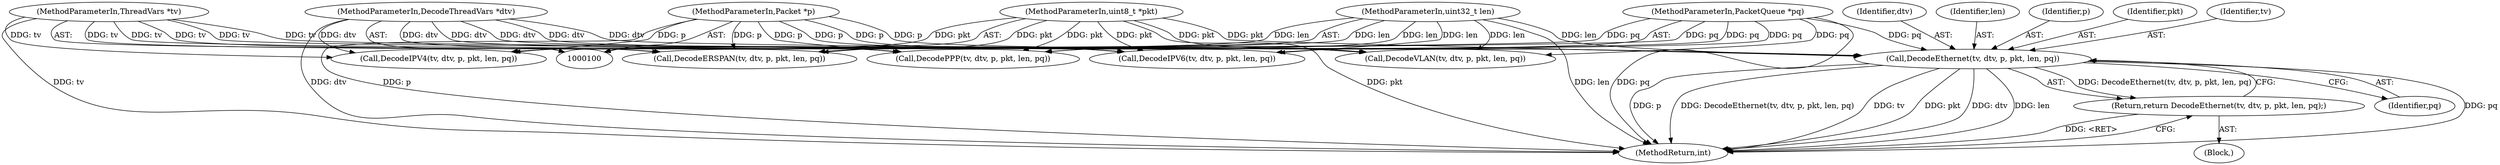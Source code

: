 digraph "0_suricata_11f3659f64a4e42e90cb3c09fcef66894205aefe_1@pointer" {
"1000151" [label="(Call,DecodeEthernet(tv, dtv, p, pkt, len, pq))"];
"1000101" [label="(MethodParameterIn,ThreadVars *tv)"];
"1000102" [label="(MethodParameterIn,DecodeThreadVars *dtv)"];
"1000103" [label="(MethodParameterIn,Packet *p)"];
"1000104" [label="(MethodParameterIn,uint8_t *pkt)"];
"1000105" [label="(MethodParameterIn,uint32_t len)"];
"1000106" [label="(MethodParameterIn,PacketQueue *pq)"];
"1000150" [label="(Return,return DecodeEthernet(tv, dtv, p, pkt, len, pq);)"];
"1000160" [label="(Call,DecodeERSPAN(tv, dtv, p, pkt, len, pq))"];
"1000104" [label="(MethodParameterIn,uint8_t *pkt)"];
"1000153" [label="(Identifier,dtv)"];
"1000157" [label="(Identifier,pq)"];
"1000151" [label="(Call,DecodeEthernet(tv, dtv, p, pkt, len, pq))"];
"1000114" [label="(Call,DecodePPP(tv, dtv, p, pkt, len, pq))"];
"1000106" [label="(MethodParameterIn,PacketQueue *pq)"];
"1000103" [label="(MethodParameterIn,Packet *p)"];
"1000105" [label="(MethodParameterIn,uint32_t len)"];
"1000101" [label="(MethodParameterIn,ThreadVars *tv)"];
"1000150" [label="(Return,return DecodeEthernet(tv, dtv, p, pkt, len, pq);)"];
"1000156" [label="(Identifier,len)"];
"1000111" [label="(Block,)"];
"1000102" [label="(MethodParameterIn,DecodeThreadVars *dtv)"];
"1000174" [label="(MethodReturn,int)"];
"1000133" [label="(Call,DecodeIPV6(tv, dtv, p, pkt, len, pq))"];
"1000142" [label="(Call,DecodeVLAN(tv, dtv, p, pkt, len, pq))"];
"1000154" [label="(Identifier,p)"];
"1000155" [label="(Identifier,pkt)"];
"1000123" [label="(Call,DecodeIPV4(tv, dtv, p, pkt, len, pq))"];
"1000152" [label="(Identifier,tv)"];
"1000151" -> "1000150"  [label="AST: "];
"1000151" -> "1000157"  [label="CFG: "];
"1000152" -> "1000151"  [label="AST: "];
"1000153" -> "1000151"  [label="AST: "];
"1000154" -> "1000151"  [label="AST: "];
"1000155" -> "1000151"  [label="AST: "];
"1000156" -> "1000151"  [label="AST: "];
"1000157" -> "1000151"  [label="AST: "];
"1000150" -> "1000151"  [label="CFG: "];
"1000151" -> "1000174"  [label="DDG: pq"];
"1000151" -> "1000174"  [label="DDG: p"];
"1000151" -> "1000174"  [label="DDG: DecodeEthernet(tv, dtv, p, pkt, len, pq)"];
"1000151" -> "1000174"  [label="DDG: tv"];
"1000151" -> "1000174"  [label="DDG: pkt"];
"1000151" -> "1000174"  [label="DDG: dtv"];
"1000151" -> "1000174"  [label="DDG: len"];
"1000151" -> "1000150"  [label="DDG: DecodeEthernet(tv, dtv, p, pkt, len, pq)"];
"1000101" -> "1000151"  [label="DDG: tv"];
"1000102" -> "1000151"  [label="DDG: dtv"];
"1000103" -> "1000151"  [label="DDG: p"];
"1000104" -> "1000151"  [label="DDG: pkt"];
"1000105" -> "1000151"  [label="DDG: len"];
"1000106" -> "1000151"  [label="DDG: pq"];
"1000101" -> "1000100"  [label="AST: "];
"1000101" -> "1000174"  [label="DDG: tv"];
"1000101" -> "1000114"  [label="DDG: tv"];
"1000101" -> "1000123"  [label="DDG: tv"];
"1000101" -> "1000133"  [label="DDG: tv"];
"1000101" -> "1000142"  [label="DDG: tv"];
"1000101" -> "1000160"  [label="DDG: tv"];
"1000102" -> "1000100"  [label="AST: "];
"1000102" -> "1000174"  [label="DDG: dtv"];
"1000102" -> "1000114"  [label="DDG: dtv"];
"1000102" -> "1000123"  [label="DDG: dtv"];
"1000102" -> "1000133"  [label="DDG: dtv"];
"1000102" -> "1000142"  [label="DDG: dtv"];
"1000102" -> "1000160"  [label="DDG: dtv"];
"1000103" -> "1000100"  [label="AST: "];
"1000103" -> "1000174"  [label="DDG: p"];
"1000103" -> "1000114"  [label="DDG: p"];
"1000103" -> "1000123"  [label="DDG: p"];
"1000103" -> "1000133"  [label="DDG: p"];
"1000103" -> "1000142"  [label="DDG: p"];
"1000103" -> "1000160"  [label="DDG: p"];
"1000104" -> "1000100"  [label="AST: "];
"1000104" -> "1000174"  [label="DDG: pkt"];
"1000104" -> "1000114"  [label="DDG: pkt"];
"1000104" -> "1000123"  [label="DDG: pkt"];
"1000104" -> "1000133"  [label="DDG: pkt"];
"1000104" -> "1000142"  [label="DDG: pkt"];
"1000104" -> "1000160"  [label="DDG: pkt"];
"1000105" -> "1000100"  [label="AST: "];
"1000105" -> "1000174"  [label="DDG: len"];
"1000105" -> "1000114"  [label="DDG: len"];
"1000105" -> "1000123"  [label="DDG: len"];
"1000105" -> "1000133"  [label="DDG: len"];
"1000105" -> "1000142"  [label="DDG: len"];
"1000105" -> "1000160"  [label="DDG: len"];
"1000106" -> "1000100"  [label="AST: "];
"1000106" -> "1000174"  [label="DDG: pq"];
"1000106" -> "1000114"  [label="DDG: pq"];
"1000106" -> "1000123"  [label="DDG: pq"];
"1000106" -> "1000133"  [label="DDG: pq"];
"1000106" -> "1000142"  [label="DDG: pq"];
"1000106" -> "1000160"  [label="DDG: pq"];
"1000150" -> "1000111"  [label="AST: "];
"1000174" -> "1000150"  [label="CFG: "];
"1000150" -> "1000174"  [label="DDG: <RET>"];
}
